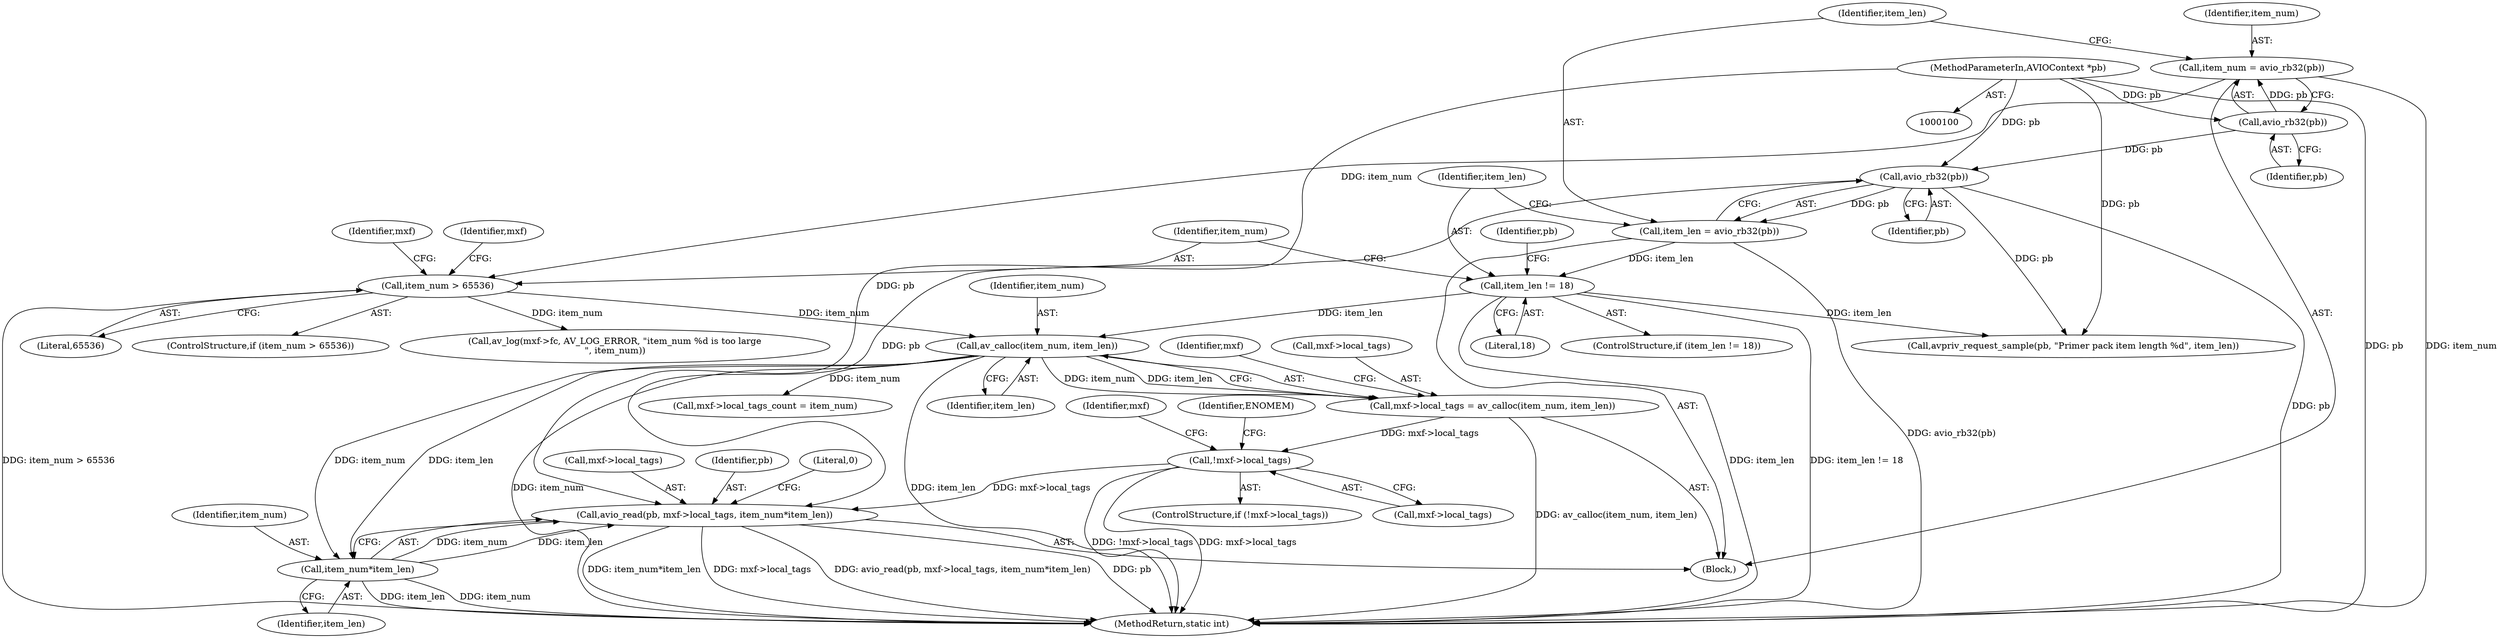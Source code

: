 digraph "1_FFmpeg_9d00fb9d70ee8c0cc7002b89318c5be00f1bbdad@API" {
"1000186" [label="(Call,avio_read(pb, mxf->local_tags, item_num*item_len))"];
"1000120" [label="(Call,avio_rb32(pb))"];
"1000115" [label="(Call,avio_rb32(pb))"];
"1000102" [label="(MethodParameterIn,AVIOContext *pb)"];
"1000174" [label="(Call,!mxf->local_tags)"];
"1000166" [label="(Call,mxf->local_tags = av_calloc(item_num, item_len))"];
"1000170" [label="(Call,av_calloc(item_num, item_len))"];
"1000134" [label="(Call,item_num > 65536)"];
"1000113" [label="(Call,item_num = avio_rb32(pb))"];
"1000123" [label="(Call,item_len != 18)"];
"1000118" [label="(Call,item_len = avio_rb32(pb))"];
"1000191" [label="(Call,item_num*item_len)"];
"1000125" [label="(Literal,18)"];
"1000138" [label="(Call,av_log(mxf->fc, AV_LOG_ERROR, \"item_num %d is too large\n\", item_num))"];
"1000170" [label="(Call,av_calloc(item_num, item_len))"];
"1000191" [label="(Call,item_num*item_len)"];
"1000149" [label="(Identifier,mxf)"];
"1000183" [label="(Identifier,mxf)"];
"1000195" [label="(Literal,0)"];
"1000180" [label="(Identifier,ENOMEM)"];
"1000193" [label="(Identifier,item_len)"];
"1000173" [label="(ControlStructure,if (!mxf->local_tags))"];
"1000176" [label="(Identifier,mxf)"];
"1000123" [label="(Call,item_len != 18)"];
"1000122" [label="(ControlStructure,if (item_len != 18))"];
"1000127" [label="(Call,avpriv_request_sample(pb, \"Primer pack item length %d\", item_len))"];
"1000136" [label="(Literal,65536)"];
"1000114" [label="(Identifier,item_num)"];
"1000166" [label="(Call,mxf->local_tags = av_calloc(item_num, item_len))"];
"1000181" [label="(Call,mxf->local_tags_count = item_num)"];
"1000167" [label="(Call,mxf->local_tags)"];
"1000188" [label="(Call,mxf->local_tags)"];
"1000187" [label="(Identifier,pb)"];
"1000119" [label="(Identifier,item_len)"];
"1000124" [label="(Identifier,item_len)"];
"1000192" [label="(Identifier,item_num)"];
"1000113" [label="(Call,item_num = avio_rb32(pb))"];
"1000107" [label="(Block,)"];
"1000120" [label="(Call,avio_rb32(pb))"];
"1000140" [label="(Identifier,mxf)"];
"1000134" [label="(Call,item_num > 65536)"];
"1000121" [label="(Identifier,pb)"];
"1000115" [label="(Call,avio_rb32(pb))"];
"1000135" [label="(Identifier,item_num)"];
"1000116" [label="(Identifier,pb)"];
"1000171" [label="(Identifier,item_num)"];
"1000102" [label="(MethodParameterIn,AVIOContext *pb)"];
"1000133" [label="(ControlStructure,if (item_num > 65536))"];
"1000128" [label="(Identifier,pb)"];
"1000175" [label="(Call,mxf->local_tags)"];
"1000186" [label="(Call,avio_read(pb, mxf->local_tags, item_num*item_len))"];
"1000172" [label="(Identifier,item_len)"];
"1000118" [label="(Call,item_len = avio_rb32(pb))"];
"1000174" [label="(Call,!mxf->local_tags)"];
"1000196" [label="(MethodReturn,static int)"];
"1000186" -> "1000107"  [label="AST: "];
"1000186" -> "1000191"  [label="CFG: "];
"1000187" -> "1000186"  [label="AST: "];
"1000188" -> "1000186"  [label="AST: "];
"1000191" -> "1000186"  [label="AST: "];
"1000195" -> "1000186"  [label="CFG: "];
"1000186" -> "1000196"  [label="DDG: mxf->local_tags"];
"1000186" -> "1000196"  [label="DDG: avio_read(pb, mxf->local_tags, item_num*item_len)"];
"1000186" -> "1000196"  [label="DDG: pb"];
"1000186" -> "1000196"  [label="DDG: item_num*item_len"];
"1000120" -> "1000186"  [label="DDG: pb"];
"1000102" -> "1000186"  [label="DDG: pb"];
"1000174" -> "1000186"  [label="DDG: mxf->local_tags"];
"1000191" -> "1000186"  [label="DDG: item_num"];
"1000191" -> "1000186"  [label="DDG: item_len"];
"1000120" -> "1000118"  [label="AST: "];
"1000120" -> "1000121"  [label="CFG: "];
"1000121" -> "1000120"  [label="AST: "];
"1000118" -> "1000120"  [label="CFG: "];
"1000120" -> "1000196"  [label="DDG: pb"];
"1000120" -> "1000118"  [label="DDG: pb"];
"1000115" -> "1000120"  [label="DDG: pb"];
"1000102" -> "1000120"  [label="DDG: pb"];
"1000120" -> "1000127"  [label="DDG: pb"];
"1000115" -> "1000113"  [label="AST: "];
"1000115" -> "1000116"  [label="CFG: "];
"1000116" -> "1000115"  [label="AST: "];
"1000113" -> "1000115"  [label="CFG: "];
"1000115" -> "1000113"  [label="DDG: pb"];
"1000102" -> "1000115"  [label="DDG: pb"];
"1000102" -> "1000100"  [label="AST: "];
"1000102" -> "1000196"  [label="DDG: pb"];
"1000102" -> "1000127"  [label="DDG: pb"];
"1000174" -> "1000173"  [label="AST: "];
"1000174" -> "1000175"  [label="CFG: "];
"1000175" -> "1000174"  [label="AST: "];
"1000180" -> "1000174"  [label="CFG: "];
"1000183" -> "1000174"  [label="CFG: "];
"1000174" -> "1000196"  [label="DDG: !mxf->local_tags"];
"1000174" -> "1000196"  [label="DDG: mxf->local_tags"];
"1000166" -> "1000174"  [label="DDG: mxf->local_tags"];
"1000166" -> "1000107"  [label="AST: "];
"1000166" -> "1000170"  [label="CFG: "];
"1000167" -> "1000166"  [label="AST: "];
"1000170" -> "1000166"  [label="AST: "];
"1000176" -> "1000166"  [label="CFG: "];
"1000166" -> "1000196"  [label="DDG: av_calloc(item_num, item_len)"];
"1000170" -> "1000166"  [label="DDG: item_num"];
"1000170" -> "1000166"  [label="DDG: item_len"];
"1000170" -> "1000172"  [label="CFG: "];
"1000171" -> "1000170"  [label="AST: "];
"1000172" -> "1000170"  [label="AST: "];
"1000170" -> "1000196"  [label="DDG: item_num"];
"1000170" -> "1000196"  [label="DDG: item_len"];
"1000134" -> "1000170"  [label="DDG: item_num"];
"1000123" -> "1000170"  [label="DDG: item_len"];
"1000170" -> "1000181"  [label="DDG: item_num"];
"1000170" -> "1000191"  [label="DDG: item_num"];
"1000170" -> "1000191"  [label="DDG: item_len"];
"1000134" -> "1000133"  [label="AST: "];
"1000134" -> "1000136"  [label="CFG: "];
"1000135" -> "1000134"  [label="AST: "];
"1000136" -> "1000134"  [label="AST: "];
"1000140" -> "1000134"  [label="CFG: "];
"1000149" -> "1000134"  [label="CFG: "];
"1000134" -> "1000196"  [label="DDG: item_num > 65536"];
"1000113" -> "1000134"  [label="DDG: item_num"];
"1000134" -> "1000138"  [label="DDG: item_num"];
"1000113" -> "1000107"  [label="AST: "];
"1000114" -> "1000113"  [label="AST: "];
"1000119" -> "1000113"  [label="CFG: "];
"1000113" -> "1000196"  [label="DDG: item_num"];
"1000123" -> "1000122"  [label="AST: "];
"1000123" -> "1000125"  [label="CFG: "];
"1000124" -> "1000123"  [label="AST: "];
"1000125" -> "1000123"  [label="AST: "];
"1000128" -> "1000123"  [label="CFG: "];
"1000135" -> "1000123"  [label="CFG: "];
"1000123" -> "1000196"  [label="DDG: item_len"];
"1000123" -> "1000196"  [label="DDG: item_len != 18"];
"1000118" -> "1000123"  [label="DDG: item_len"];
"1000123" -> "1000127"  [label="DDG: item_len"];
"1000118" -> "1000107"  [label="AST: "];
"1000119" -> "1000118"  [label="AST: "];
"1000124" -> "1000118"  [label="CFG: "];
"1000118" -> "1000196"  [label="DDG: avio_rb32(pb)"];
"1000191" -> "1000193"  [label="CFG: "];
"1000192" -> "1000191"  [label="AST: "];
"1000193" -> "1000191"  [label="AST: "];
"1000191" -> "1000196"  [label="DDG: item_len"];
"1000191" -> "1000196"  [label="DDG: item_num"];
}
